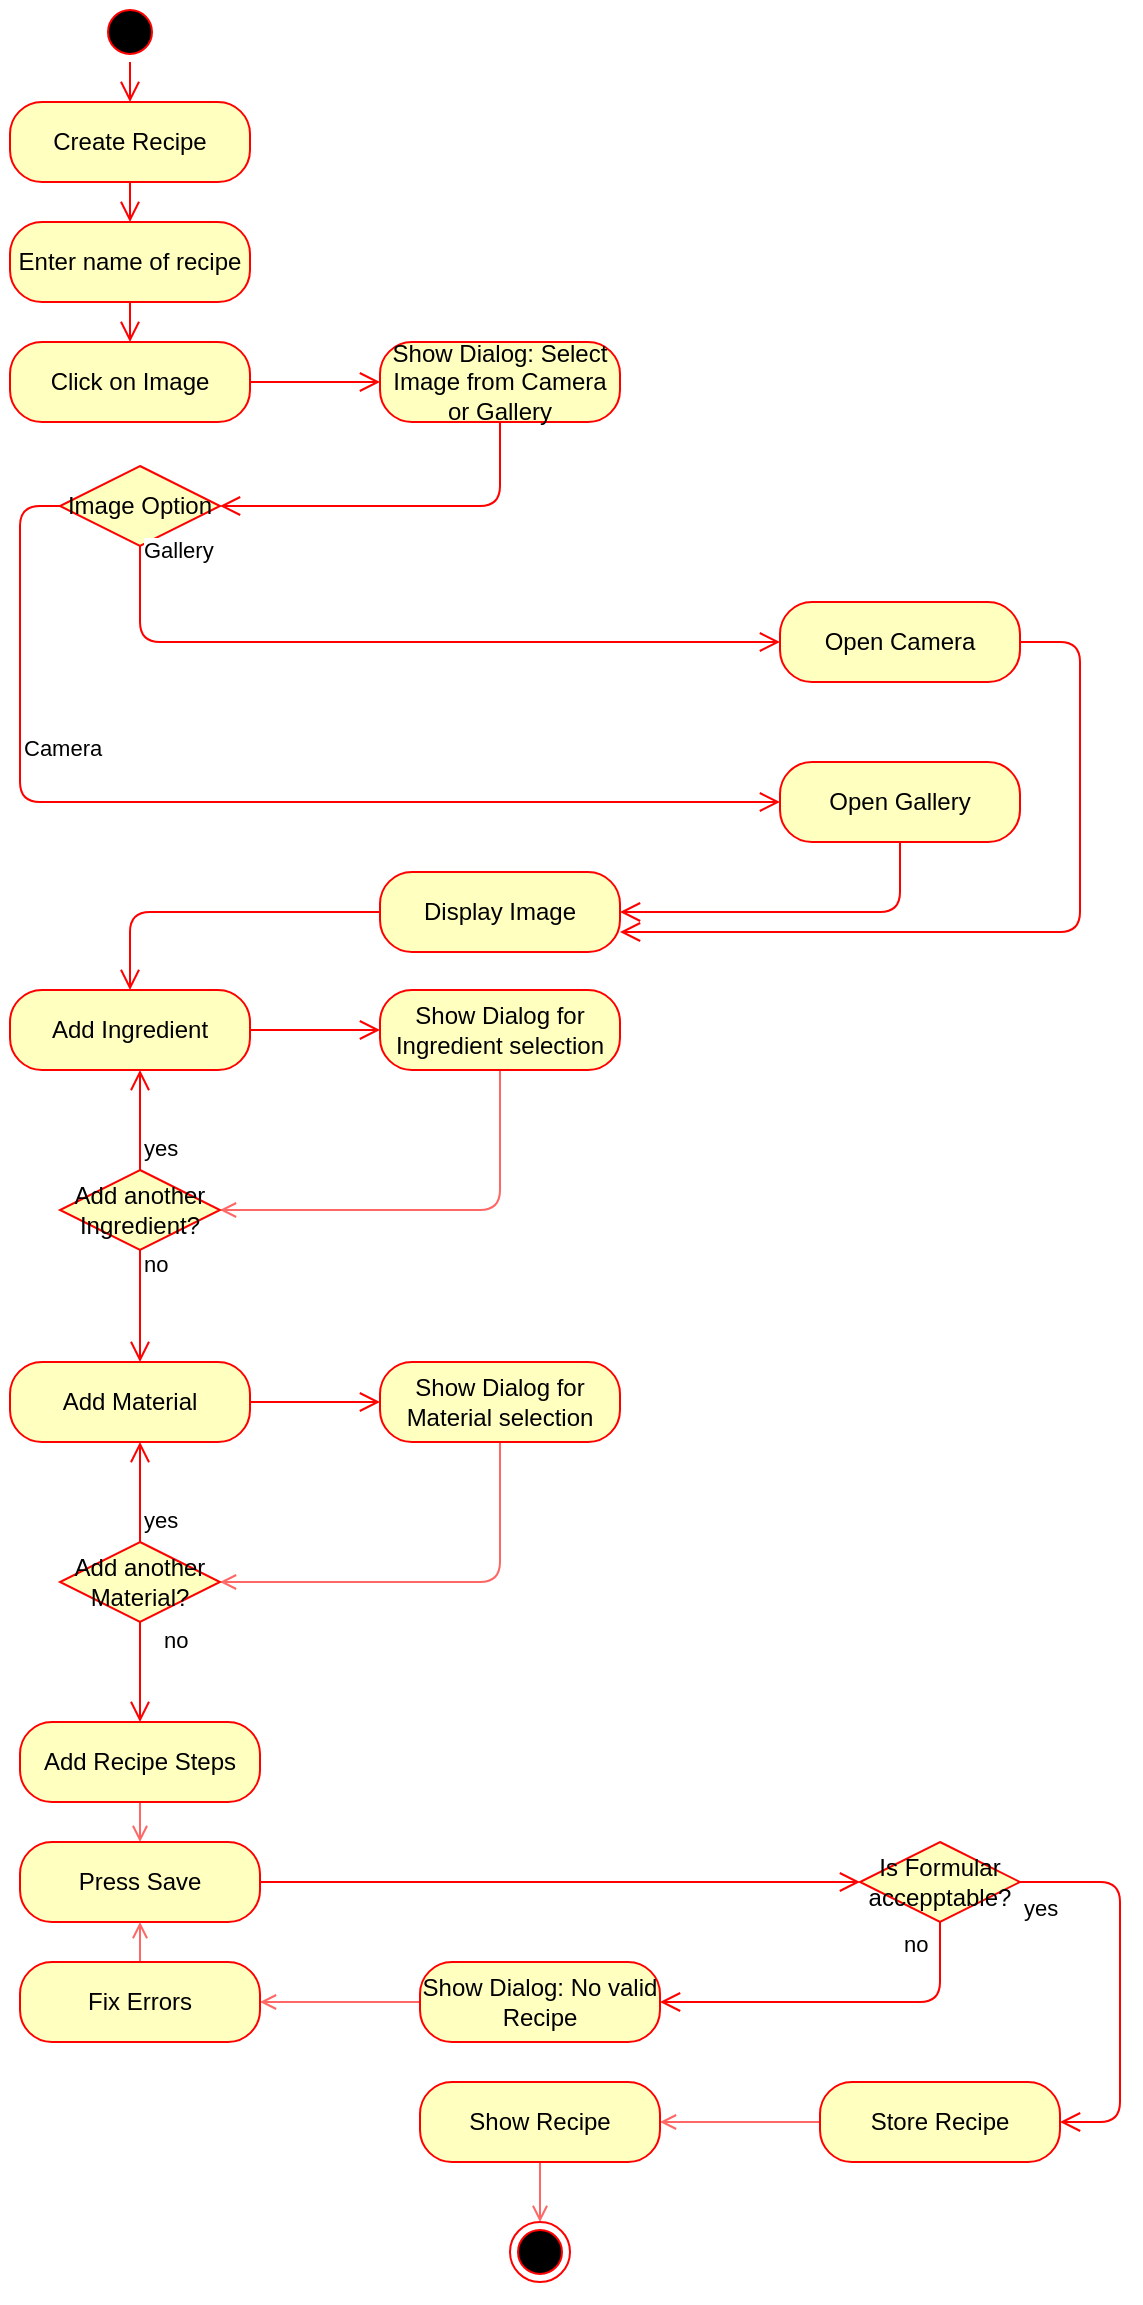 <mxfile version="13.8.2" type="github">
  <diagram id="FgnCRWxlPdFpiq8BXmdk" name="Page-1">
    <mxGraphModel dx="903" dy="913" grid="1" gridSize="10" guides="1" tooltips="1" connect="1" arrows="1" fold="1" page="1" pageScale="1" pageWidth="827" pageHeight="1169" math="0" shadow="0">
      <root>
        <mxCell id="0" />
        <mxCell id="1" parent="0" />
        <mxCell id="_h-QRhuRcSkQhAv1lnII-1" value="" style="ellipse;html=1;shape=startState;fillColor=#000000;strokeColor=#ff0000;" vertex="1" parent="1">
          <mxGeometry x="995" width="30" height="30" as="geometry" />
        </mxCell>
        <mxCell id="_h-QRhuRcSkQhAv1lnII-2" value="" style="edgeStyle=orthogonalEdgeStyle;html=1;verticalAlign=bottom;endArrow=open;endSize=8;strokeColor=#ff0000;entryX=0.5;entryY=0;entryDx=0;entryDy=0;" edge="1" source="_h-QRhuRcSkQhAv1lnII-1" parent="1" target="_h-QRhuRcSkQhAv1lnII-3">
          <mxGeometry relative="1" as="geometry">
            <mxPoint x="1010" y="-30" as="targetPoint" />
          </mxGeometry>
        </mxCell>
        <mxCell id="_h-QRhuRcSkQhAv1lnII-3" value="Create Recipe" style="rounded=1;whiteSpace=wrap;html=1;arcSize=40;fontColor=#000000;fillColor=#ffffc0;strokeColor=#ff0000;" vertex="1" parent="1">
          <mxGeometry x="950" y="50" width="120" height="40" as="geometry" />
        </mxCell>
        <mxCell id="_h-QRhuRcSkQhAv1lnII-4" value="" style="edgeStyle=orthogonalEdgeStyle;html=1;verticalAlign=bottom;endArrow=open;endSize=8;strokeColor=#ff0000;entryX=0.5;entryY=0;entryDx=0;entryDy=0;" edge="1" source="_h-QRhuRcSkQhAv1lnII-3" parent="1" target="_h-QRhuRcSkQhAv1lnII-5">
          <mxGeometry relative="1" as="geometry">
            <mxPoint x="1010" y="70" as="targetPoint" />
          </mxGeometry>
        </mxCell>
        <mxCell id="_h-QRhuRcSkQhAv1lnII-5" value="Enter name of recipe" style="rounded=1;whiteSpace=wrap;html=1;arcSize=40;fontColor=#000000;fillColor=#ffffc0;strokeColor=#ff0000;" vertex="1" parent="1">
          <mxGeometry x="950" y="110" width="120" height="40" as="geometry" />
        </mxCell>
        <mxCell id="_h-QRhuRcSkQhAv1lnII-6" value="" style="edgeStyle=orthogonalEdgeStyle;html=1;verticalAlign=bottom;endArrow=open;endSize=8;strokeColor=#ff0000;" edge="1" source="_h-QRhuRcSkQhAv1lnII-5" parent="1">
          <mxGeometry relative="1" as="geometry">
            <mxPoint x="1010" y="170" as="targetPoint" />
          </mxGeometry>
        </mxCell>
        <mxCell id="_h-QRhuRcSkQhAv1lnII-7" value="Click on Image" style="rounded=1;whiteSpace=wrap;html=1;arcSize=40;fontColor=#000000;fillColor=#ffffc0;strokeColor=#ff0000;" vertex="1" parent="1">
          <mxGeometry x="950" y="170" width="120" height="40" as="geometry" />
        </mxCell>
        <mxCell id="_h-QRhuRcSkQhAv1lnII-8" value="" style="edgeStyle=orthogonalEdgeStyle;html=1;verticalAlign=bottom;endArrow=open;endSize=8;strokeColor=#ff0000;" edge="1" source="_h-QRhuRcSkQhAv1lnII-7" parent="1">
          <mxGeometry relative="1" as="geometry">
            <mxPoint x="1135" y="190" as="targetPoint" />
          </mxGeometry>
        </mxCell>
        <mxCell id="_h-QRhuRcSkQhAv1lnII-9" value="Show Dialog: Select Image from Camera or Gallery" style="rounded=1;whiteSpace=wrap;html=1;arcSize=40;fontColor=#000000;fillColor=#ffffc0;strokeColor=#ff0000;" vertex="1" parent="1">
          <mxGeometry x="1135" y="170" width="120" height="40" as="geometry" />
        </mxCell>
        <mxCell id="_h-QRhuRcSkQhAv1lnII-10" value="" style="edgeStyle=orthogonalEdgeStyle;html=1;verticalAlign=bottom;endArrow=open;endSize=8;strokeColor=#ff0000;entryX=1;entryY=0.5;entryDx=0;entryDy=0;" edge="1" source="_h-QRhuRcSkQhAv1lnII-9" parent="1" target="_h-QRhuRcSkQhAv1lnII-13">
          <mxGeometry relative="1" as="geometry">
            <mxPoint x="1335" y="270" as="targetPoint" />
            <Array as="points">
              <mxPoint x="1195" y="252" />
            </Array>
          </mxGeometry>
        </mxCell>
        <mxCell id="_h-QRhuRcSkQhAv1lnII-13" value="Image Option" style="rhombus;whiteSpace=wrap;html=1;fillColor=#ffffc0;strokeColor=#ff0000;" vertex="1" parent="1">
          <mxGeometry x="975" y="232" width="80" height="40" as="geometry" />
        </mxCell>
        <mxCell id="_h-QRhuRcSkQhAv1lnII-14" value="Gallery" style="edgeStyle=orthogonalEdgeStyle;html=1;align=left;verticalAlign=bottom;endArrow=open;endSize=8;strokeColor=#ff0000;entryX=0;entryY=0.5;entryDx=0;entryDy=0;" edge="1" source="_h-QRhuRcSkQhAv1lnII-13" parent="1" target="_h-QRhuRcSkQhAv1lnII-18">
          <mxGeometry x="-0.94" relative="1" as="geometry">
            <mxPoint x="1335" y="330" as="targetPoint" />
            <Array as="points">
              <mxPoint x="1015" y="320" />
            </Array>
            <mxPoint as="offset" />
          </mxGeometry>
        </mxCell>
        <mxCell id="_h-QRhuRcSkQhAv1lnII-15" value="Camera" style="edgeStyle=orthogonalEdgeStyle;html=1;align=left;verticalAlign=top;endArrow=open;endSize=8;strokeColor=#ff0000;" edge="1" source="_h-QRhuRcSkQhAv1lnII-13" parent="1">
          <mxGeometry x="-0.532" relative="1" as="geometry">
            <mxPoint x="1335" y="400" as="targetPoint" />
            <Array as="points">
              <mxPoint x="955" y="252" />
              <mxPoint x="955" y="400" />
              <mxPoint x="1085" y="400" />
            </Array>
            <mxPoint as="offset" />
          </mxGeometry>
        </mxCell>
        <mxCell id="_h-QRhuRcSkQhAv1lnII-18" value="Open Camera" style="rounded=1;whiteSpace=wrap;html=1;arcSize=40;fontColor=#000000;fillColor=#ffffc0;strokeColor=#ff0000;" vertex="1" parent="1">
          <mxGeometry x="1335" y="300" width="120" height="40" as="geometry" />
        </mxCell>
        <mxCell id="_h-QRhuRcSkQhAv1lnII-19" value="" style="edgeStyle=orthogonalEdgeStyle;html=1;verticalAlign=bottom;endArrow=open;endSize=8;strokeColor=#ff0000;entryX=1;entryY=0.75;entryDx=0;entryDy=0;" edge="1" source="_h-QRhuRcSkQhAv1lnII-18" parent="1" target="_h-QRhuRcSkQhAv1lnII-24">
          <mxGeometry relative="1" as="geometry">
            <mxPoint x="1295" y="490" as="targetPoint" />
            <Array as="points">
              <mxPoint x="1485" y="320" />
              <mxPoint x="1485" y="465" />
            </Array>
          </mxGeometry>
        </mxCell>
        <mxCell id="_h-QRhuRcSkQhAv1lnII-20" value="Open Gallery" style="rounded=1;whiteSpace=wrap;html=1;arcSize=40;fontColor=#000000;fillColor=#ffffc0;strokeColor=#ff0000;" vertex="1" parent="1">
          <mxGeometry x="1335" y="380" width="120" height="40" as="geometry" />
        </mxCell>
        <mxCell id="_h-QRhuRcSkQhAv1lnII-21" value="" style="edgeStyle=orthogonalEdgeStyle;html=1;verticalAlign=bottom;endArrow=open;endSize=8;strokeColor=#ff0000;entryX=1;entryY=0.5;entryDx=0;entryDy=0;" edge="1" source="_h-QRhuRcSkQhAv1lnII-20" parent="1" target="_h-QRhuRcSkQhAv1lnII-24">
          <mxGeometry relative="1" as="geometry">
            <mxPoint x="1285" y="450" as="targetPoint" />
            <Array as="points">
              <mxPoint x="1395" y="455" />
            </Array>
          </mxGeometry>
        </mxCell>
        <mxCell id="_h-QRhuRcSkQhAv1lnII-24" value="Display Image" style="rounded=1;whiteSpace=wrap;html=1;arcSize=40;fontColor=#000000;fillColor=#ffffc0;strokeColor=#ff0000;" vertex="1" parent="1">
          <mxGeometry x="1135" y="435" width="120" height="40" as="geometry" />
        </mxCell>
        <mxCell id="_h-QRhuRcSkQhAv1lnII-25" value="" style="edgeStyle=orthogonalEdgeStyle;html=1;verticalAlign=bottom;endArrow=open;endSize=8;strokeColor=#ff0000;entryX=0.5;entryY=0;entryDx=0;entryDy=0;" edge="1" source="_h-QRhuRcSkQhAv1lnII-24" parent="1" target="_h-QRhuRcSkQhAv1lnII-26">
          <mxGeometry relative="1" as="geometry">
            <mxPoint x="1055" y="455" as="targetPoint" />
            <Array as="points">
              <mxPoint x="1010" y="455" />
            </Array>
          </mxGeometry>
        </mxCell>
        <mxCell id="_h-QRhuRcSkQhAv1lnII-26" value="Add Ingredient" style="rounded=1;whiteSpace=wrap;html=1;arcSize=40;fontColor=#000000;fillColor=#ffffc0;strokeColor=#ff0000;" vertex="1" parent="1">
          <mxGeometry x="950" y="494" width="120" height="40" as="geometry" />
        </mxCell>
        <mxCell id="_h-QRhuRcSkQhAv1lnII-27" value="" style="edgeStyle=orthogonalEdgeStyle;html=1;verticalAlign=bottom;endArrow=open;endSize=8;strokeColor=#ff0000;" edge="1" source="_h-QRhuRcSkQhAv1lnII-26" parent="1">
          <mxGeometry relative="1" as="geometry">
            <mxPoint x="1135" y="514" as="targetPoint" />
          </mxGeometry>
        </mxCell>
        <mxCell id="_h-QRhuRcSkQhAv1lnII-33" style="edgeStyle=orthogonalEdgeStyle;rounded=1;orthogonalLoop=1;jettySize=auto;html=1;exitX=0.5;exitY=1;exitDx=0;exitDy=0;entryX=1;entryY=0.5;entryDx=0;entryDy=0;strokeColor=#FF6666;endArrow=open;endFill=0;" edge="1" parent="1" source="_h-QRhuRcSkQhAv1lnII-28" target="_h-QRhuRcSkQhAv1lnII-30">
          <mxGeometry relative="1" as="geometry" />
        </mxCell>
        <mxCell id="_h-QRhuRcSkQhAv1lnII-28" value="Show Dialog for Ingredient selection" style="rounded=1;whiteSpace=wrap;html=1;arcSize=40;fontColor=#000000;fillColor=#ffffc0;strokeColor=#ff0000;" vertex="1" parent="1">
          <mxGeometry x="1135" y="494" width="120" height="40" as="geometry" />
        </mxCell>
        <mxCell id="_h-QRhuRcSkQhAv1lnII-30" value="Add another Ingredient?" style="rhombus;whiteSpace=wrap;html=1;fillColor=#ffffc0;strokeColor=#ff0000;" vertex="1" parent="1">
          <mxGeometry x="975" y="584" width="80" height="40" as="geometry" />
        </mxCell>
        <mxCell id="_h-QRhuRcSkQhAv1lnII-31" value="no" style="edgeStyle=orthogonalEdgeStyle;html=1;align=left;verticalAlign=bottom;endArrow=open;endSize=8;strokeColor=#ff0000;" edge="1" source="_h-QRhuRcSkQhAv1lnII-30" parent="1">
          <mxGeometry x="-0.429" relative="1" as="geometry">
            <mxPoint x="1015" y="680" as="targetPoint" />
            <mxPoint as="offset" />
          </mxGeometry>
        </mxCell>
        <mxCell id="_h-QRhuRcSkQhAv1lnII-32" value="yes" style="edgeStyle=orthogonalEdgeStyle;html=1;align=left;verticalAlign=top;endArrow=open;endSize=8;strokeColor=#ff0000;" edge="1" source="_h-QRhuRcSkQhAv1lnII-30" parent="1">
          <mxGeometry x="-0.04" relative="1" as="geometry">
            <mxPoint x="1015" y="534" as="targetPoint" />
            <mxPoint as="offset" />
          </mxGeometry>
        </mxCell>
        <mxCell id="_h-QRhuRcSkQhAv1lnII-34" value="Add Material" style="rounded=1;whiteSpace=wrap;html=1;arcSize=40;fontColor=#000000;fillColor=#ffffc0;strokeColor=#ff0000;" vertex="1" parent="1">
          <mxGeometry x="950" y="680" width="120" height="40" as="geometry" />
        </mxCell>
        <mxCell id="_h-QRhuRcSkQhAv1lnII-35" value="" style="edgeStyle=orthogonalEdgeStyle;html=1;verticalAlign=bottom;endArrow=open;endSize=8;strokeColor=#ff0000;" edge="1" parent="1" source="_h-QRhuRcSkQhAv1lnII-34">
          <mxGeometry relative="1" as="geometry">
            <mxPoint x="1135" y="700" as="targetPoint" />
          </mxGeometry>
        </mxCell>
        <mxCell id="_h-QRhuRcSkQhAv1lnII-36" style="edgeStyle=orthogonalEdgeStyle;rounded=1;orthogonalLoop=1;jettySize=auto;html=1;exitX=0.5;exitY=1;exitDx=0;exitDy=0;entryX=1;entryY=0.5;entryDx=0;entryDy=0;strokeColor=#FF6666;endArrow=open;endFill=0;" edge="1" parent="1" source="_h-QRhuRcSkQhAv1lnII-37" target="_h-QRhuRcSkQhAv1lnII-38">
          <mxGeometry relative="1" as="geometry" />
        </mxCell>
        <mxCell id="_h-QRhuRcSkQhAv1lnII-37" value="Show Dialog for Material selection" style="rounded=1;whiteSpace=wrap;html=1;arcSize=40;fontColor=#000000;fillColor=#ffffc0;strokeColor=#ff0000;" vertex="1" parent="1">
          <mxGeometry x="1135" y="680" width="120" height="40" as="geometry" />
        </mxCell>
        <mxCell id="_h-QRhuRcSkQhAv1lnII-38" value="Add another Material?" style="rhombus;whiteSpace=wrap;html=1;fillColor=#ffffc0;strokeColor=#ff0000;" vertex="1" parent="1">
          <mxGeometry x="975" y="770" width="80" height="40" as="geometry" />
        </mxCell>
        <mxCell id="_h-QRhuRcSkQhAv1lnII-39" value="no" style="edgeStyle=orthogonalEdgeStyle;html=1;align=left;verticalAlign=bottom;endArrow=open;endSize=8;strokeColor=#ff0000;entryX=0.5;entryY=0;entryDx=0;entryDy=0;" edge="1" parent="1" source="_h-QRhuRcSkQhAv1lnII-38" target="_h-QRhuRcSkQhAv1lnII-41">
          <mxGeometry x="-0.286" y="10" relative="1" as="geometry">
            <mxPoint x="1015" y="866" as="targetPoint" />
            <mxPoint as="offset" />
          </mxGeometry>
        </mxCell>
        <mxCell id="_h-QRhuRcSkQhAv1lnII-40" value="yes" style="edgeStyle=orthogonalEdgeStyle;html=1;align=left;verticalAlign=top;endArrow=open;endSize=8;strokeColor=#ff0000;" edge="1" parent="1" source="_h-QRhuRcSkQhAv1lnII-38">
          <mxGeometry x="-0.04" relative="1" as="geometry">
            <mxPoint x="1015" y="720" as="targetPoint" />
            <mxPoint as="offset" />
          </mxGeometry>
        </mxCell>
        <mxCell id="_h-QRhuRcSkQhAv1lnII-60" style="edgeStyle=orthogonalEdgeStyle;rounded=1;orthogonalLoop=1;jettySize=auto;html=1;exitX=0.5;exitY=1;exitDx=0;exitDy=0;entryX=0.5;entryY=0;entryDx=0;entryDy=0;endArrow=open;endFill=0;strokeColor=#FF6666;" edge="1" parent="1" source="_h-QRhuRcSkQhAv1lnII-41" target="_h-QRhuRcSkQhAv1lnII-43">
          <mxGeometry relative="1" as="geometry" />
        </mxCell>
        <mxCell id="_h-QRhuRcSkQhAv1lnII-41" value="Add Recipe Steps" style="rounded=1;whiteSpace=wrap;html=1;arcSize=40;fontColor=#000000;fillColor=#ffffc0;strokeColor=#ff0000;" vertex="1" parent="1">
          <mxGeometry x="955" y="860" width="120" height="40" as="geometry" />
        </mxCell>
        <mxCell id="_h-QRhuRcSkQhAv1lnII-43" value="Press Save" style="rounded=1;whiteSpace=wrap;html=1;arcSize=40;fontColor=#000000;fillColor=#ffffc0;strokeColor=#ff0000;" vertex="1" parent="1">
          <mxGeometry x="955" y="920" width="120" height="40" as="geometry" />
        </mxCell>
        <mxCell id="_h-QRhuRcSkQhAv1lnII-44" value="" style="edgeStyle=orthogonalEdgeStyle;html=1;verticalAlign=bottom;endArrow=open;endSize=8;strokeColor=#ff0000;" edge="1" source="_h-QRhuRcSkQhAv1lnII-43" parent="1">
          <mxGeometry relative="1" as="geometry">
            <mxPoint x="1375" y="940" as="targetPoint" />
          </mxGeometry>
        </mxCell>
        <mxCell id="_h-QRhuRcSkQhAv1lnII-45" value="Is Formular accepptable?" style="rhombus;whiteSpace=wrap;html=1;fillColor=#ffffc0;strokeColor=#ff0000;" vertex="1" parent="1">
          <mxGeometry x="1375" y="920" width="80" height="40" as="geometry" />
        </mxCell>
        <mxCell id="_h-QRhuRcSkQhAv1lnII-46" value="no" style="edgeStyle=orthogonalEdgeStyle;html=1;align=left;verticalAlign=bottom;endArrow=open;endSize=8;strokeColor=#ff0000;entryX=1;entryY=0.5;entryDx=0;entryDy=0;" edge="1" source="_h-QRhuRcSkQhAv1lnII-45" parent="1" target="_h-QRhuRcSkQhAv1lnII-53">
          <mxGeometry x="-0.333" y="-20" relative="1" as="geometry">
            <mxPoint x="1215" y="840" as="targetPoint" />
            <Array as="points">
              <mxPoint x="1415" y="1000" />
            </Array>
            <mxPoint as="offset" />
          </mxGeometry>
        </mxCell>
        <mxCell id="_h-QRhuRcSkQhAv1lnII-47" value="yes" style="edgeStyle=orthogonalEdgeStyle;html=1;align=left;verticalAlign=top;endArrow=open;endSize=8;strokeColor=#ff0000;entryX=1;entryY=0.5;entryDx=0;entryDy=0;" edge="1" source="_h-QRhuRcSkQhAv1lnII-45" parent="1" target="_h-QRhuRcSkQhAv1lnII-48">
          <mxGeometry x="-1" relative="1" as="geometry">
            <mxPoint x="1415" y="1020" as="targetPoint" />
            <Array as="points">
              <mxPoint x="1505" y="940" />
              <mxPoint x="1505" y="1060" />
            </Array>
          </mxGeometry>
        </mxCell>
        <mxCell id="_h-QRhuRcSkQhAv1lnII-61" style="edgeStyle=orthogonalEdgeStyle;rounded=1;orthogonalLoop=1;jettySize=auto;html=1;exitX=0;exitY=0.5;exitDx=0;exitDy=0;entryX=1;entryY=0.5;entryDx=0;entryDy=0;endArrow=open;endFill=0;strokeColor=#FF6666;" edge="1" parent="1" source="_h-QRhuRcSkQhAv1lnII-48" target="_h-QRhuRcSkQhAv1lnII-50">
          <mxGeometry relative="1" as="geometry" />
        </mxCell>
        <mxCell id="_h-QRhuRcSkQhAv1lnII-48" value="Store Recipe" style="rounded=1;whiteSpace=wrap;html=1;arcSize=40;fontColor=#000000;fillColor=#ffffc0;strokeColor=#ff0000;" vertex="1" parent="1">
          <mxGeometry x="1355" y="1040" width="120" height="40" as="geometry" />
        </mxCell>
        <mxCell id="_h-QRhuRcSkQhAv1lnII-64" style="edgeStyle=orthogonalEdgeStyle;rounded=1;orthogonalLoop=1;jettySize=auto;html=1;exitX=0.5;exitY=1;exitDx=0;exitDy=0;entryX=0.5;entryY=0;entryDx=0;entryDy=0;endArrow=open;endFill=0;strokeColor=#FF6666;" edge="1" parent="1" source="_h-QRhuRcSkQhAv1lnII-50" target="_h-QRhuRcSkQhAv1lnII-63">
          <mxGeometry relative="1" as="geometry" />
        </mxCell>
        <mxCell id="_h-QRhuRcSkQhAv1lnII-50" value="Show Recipe" style="rounded=1;whiteSpace=wrap;html=1;arcSize=40;fontColor=#000000;fillColor=#ffffc0;strokeColor=#ff0000;" vertex="1" parent="1">
          <mxGeometry x="1155" y="1040" width="120" height="40" as="geometry" />
        </mxCell>
        <mxCell id="_h-QRhuRcSkQhAv1lnII-51" value="" style="edgeStyle=orthogonalEdgeStyle;html=1;verticalAlign=bottom;endArrow=open;endSize=8;strokeColor=#ff0000;" edge="1" parent="1">
          <mxGeometry relative="1" as="geometry">
            <mxPoint x="1215" y="1140" as="targetPoint" />
            <mxPoint x="1215" y="1140" as="sourcePoint" />
          </mxGeometry>
        </mxCell>
        <mxCell id="_h-QRhuRcSkQhAv1lnII-58" value="" style="edgeStyle=orthogonalEdgeStyle;rounded=1;orthogonalLoop=1;jettySize=auto;html=1;endArrow=open;endFill=0;strokeColor=#FF6666;" edge="1" parent="1" source="_h-QRhuRcSkQhAv1lnII-53" target="_h-QRhuRcSkQhAv1lnII-57">
          <mxGeometry relative="1" as="geometry" />
        </mxCell>
        <mxCell id="_h-QRhuRcSkQhAv1lnII-53" value="Show Dialog: No valid Recipe" style="rounded=1;whiteSpace=wrap;html=1;arcSize=40;fontColor=#000000;fillColor=#ffffc0;strokeColor=#ff0000;" vertex="1" parent="1">
          <mxGeometry x="1155" y="980" width="120" height="40" as="geometry" />
        </mxCell>
        <mxCell id="_h-QRhuRcSkQhAv1lnII-59" style="edgeStyle=orthogonalEdgeStyle;rounded=1;orthogonalLoop=1;jettySize=auto;html=1;exitX=0.5;exitY=0;exitDx=0;exitDy=0;entryX=0.5;entryY=1;entryDx=0;entryDy=0;endArrow=open;endFill=0;strokeColor=#FF6666;" edge="1" parent="1" source="_h-QRhuRcSkQhAv1lnII-57" target="_h-QRhuRcSkQhAv1lnII-43">
          <mxGeometry relative="1" as="geometry" />
        </mxCell>
        <mxCell id="_h-QRhuRcSkQhAv1lnII-57" value="Fix Errors" style="rounded=1;whiteSpace=wrap;html=1;arcSize=40;fontColor=#000000;fillColor=#ffffc0;strokeColor=#ff0000;" vertex="1" parent="1">
          <mxGeometry x="955" y="980" width="120" height="40" as="geometry" />
        </mxCell>
        <mxCell id="_h-QRhuRcSkQhAv1lnII-63" value="" style="ellipse;html=1;shape=endState;fillColor=#000000;strokeColor=#ff0000;" vertex="1" parent="1">
          <mxGeometry x="1200" y="1110" width="30" height="30" as="geometry" />
        </mxCell>
      </root>
    </mxGraphModel>
  </diagram>
</mxfile>
